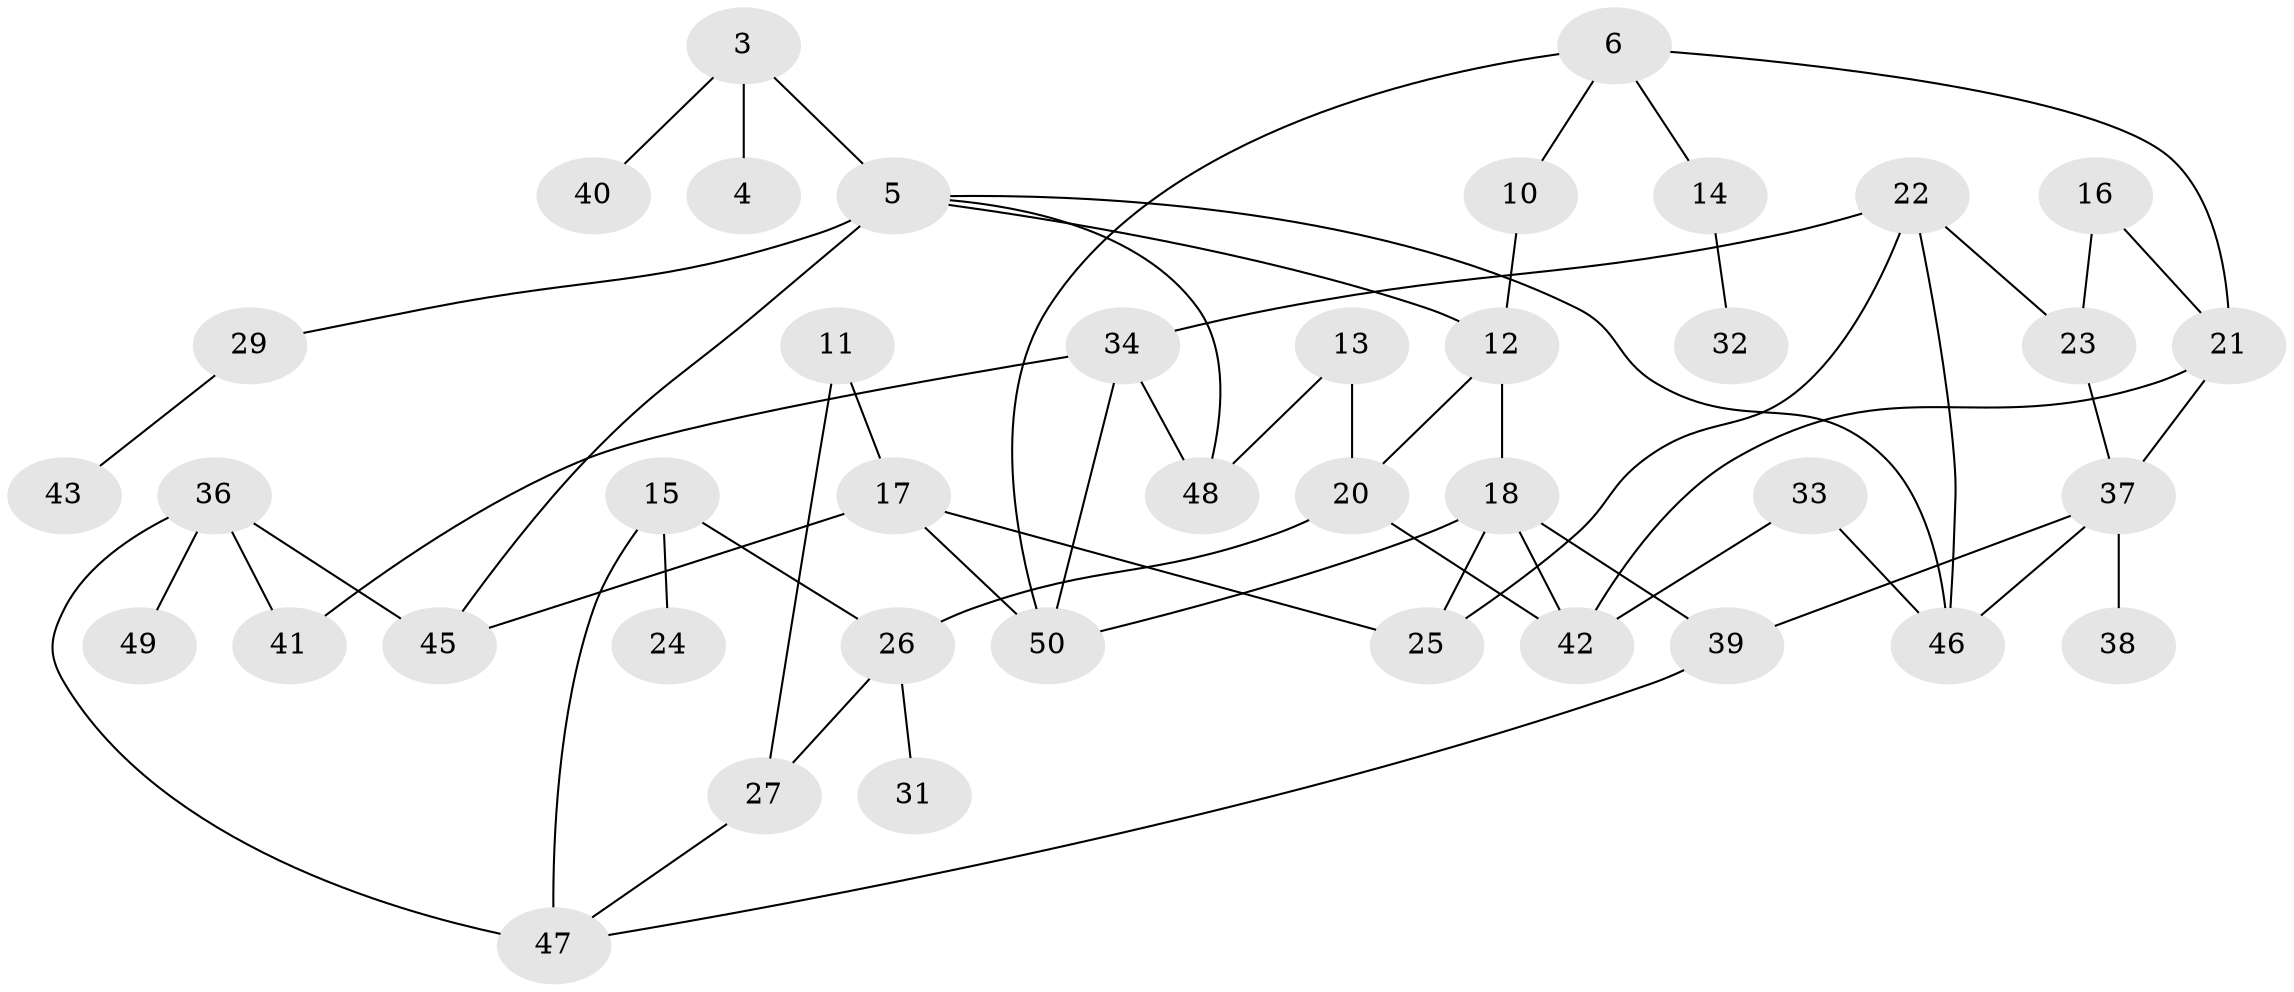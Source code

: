 // original degree distribution, {1: 0.2727272727272727, 2: 0.2727272727272727, 3: 0.1111111111111111, 0: 0.09090909090909091, 4: 0.18181818181818182, 6: 0.030303030303030304, 5: 0.04040404040404041}
// Generated by graph-tools (version 1.1) at 2025/00/03/09/25 03:00:45]
// undirected, 40 vertices, 58 edges
graph export_dot {
graph [start="1"]
  node [color=gray90,style=filled];
  3;
  4;
  5;
  6;
  10;
  11;
  12;
  13;
  14;
  15;
  16;
  17;
  18;
  20;
  21;
  22;
  23;
  24;
  25;
  26;
  27;
  29;
  31;
  32;
  33;
  34;
  36;
  37;
  38;
  39;
  40;
  41;
  42;
  43;
  45;
  46;
  47;
  48;
  49;
  50;
  3 -- 4 [weight=1.0];
  3 -- 5 [weight=1.0];
  3 -- 40 [weight=1.0];
  5 -- 12 [weight=1.0];
  5 -- 29 [weight=1.0];
  5 -- 45 [weight=1.0];
  5 -- 46 [weight=1.0];
  5 -- 48 [weight=1.0];
  6 -- 10 [weight=1.0];
  6 -- 14 [weight=1.0];
  6 -- 21 [weight=1.0];
  6 -- 50 [weight=1.0];
  10 -- 12 [weight=1.0];
  11 -- 17 [weight=1.0];
  11 -- 27 [weight=1.0];
  12 -- 18 [weight=1.0];
  12 -- 20 [weight=1.0];
  13 -- 20 [weight=1.0];
  13 -- 48 [weight=1.0];
  14 -- 32 [weight=1.0];
  15 -- 24 [weight=1.0];
  15 -- 26 [weight=1.0];
  15 -- 47 [weight=2.0];
  16 -- 21 [weight=1.0];
  16 -- 23 [weight=1.0];
  17 -- 25 [weight=1.0];
  17 -- 45 [weight=1.0];
  17 -- 50 [weight=3.0];
  18 -- 25 [weight=1.0];
  18 -- 39 [weight=1.0];
  18 -- 42 [weight=1.0];
  18 -- 50 [weight=1.0];
  20 -- 26 [weight=1.0];
  20 -- 42 [weight=1.0];
  21 -- 37 [weight=1.0];
  21 -- 42 [weight=1.0];
  22 -- 23 [weight=1.0];
  22 -- 25 [weight=1.0];
  22 -- 34 [weight=1.0];
  22 -- 46 [weight=1.0];
  23 -- 37 [weight=1.0];
  26 -- 27 [weight=1.0];
  26 -- 31 [weight=1.0];
  27 -- 47 [weight=1.0];
  29 -- 43 [weight=1.0];
  33 -- 42 [weight=1.0];
  33 -- 46 [weight=1.0];
  34 -- 41 [weight=1.0];
  34 -- 48 [weight=1.0];
  34 -- 50 [weight=1.0];
  36 -- 41 [weight=1.0];
  36 -- 45 [weight=1.0];
  36 -- 47 [weight=2.0];
  36 -- 49 [weight=1.0];
  37 -- 38 [weight=1.0];
  37 -- 39 [weight=1.0];
  37 -- 46 [weight=1.0];
  39 -- 47 [weight=1.0];
}
